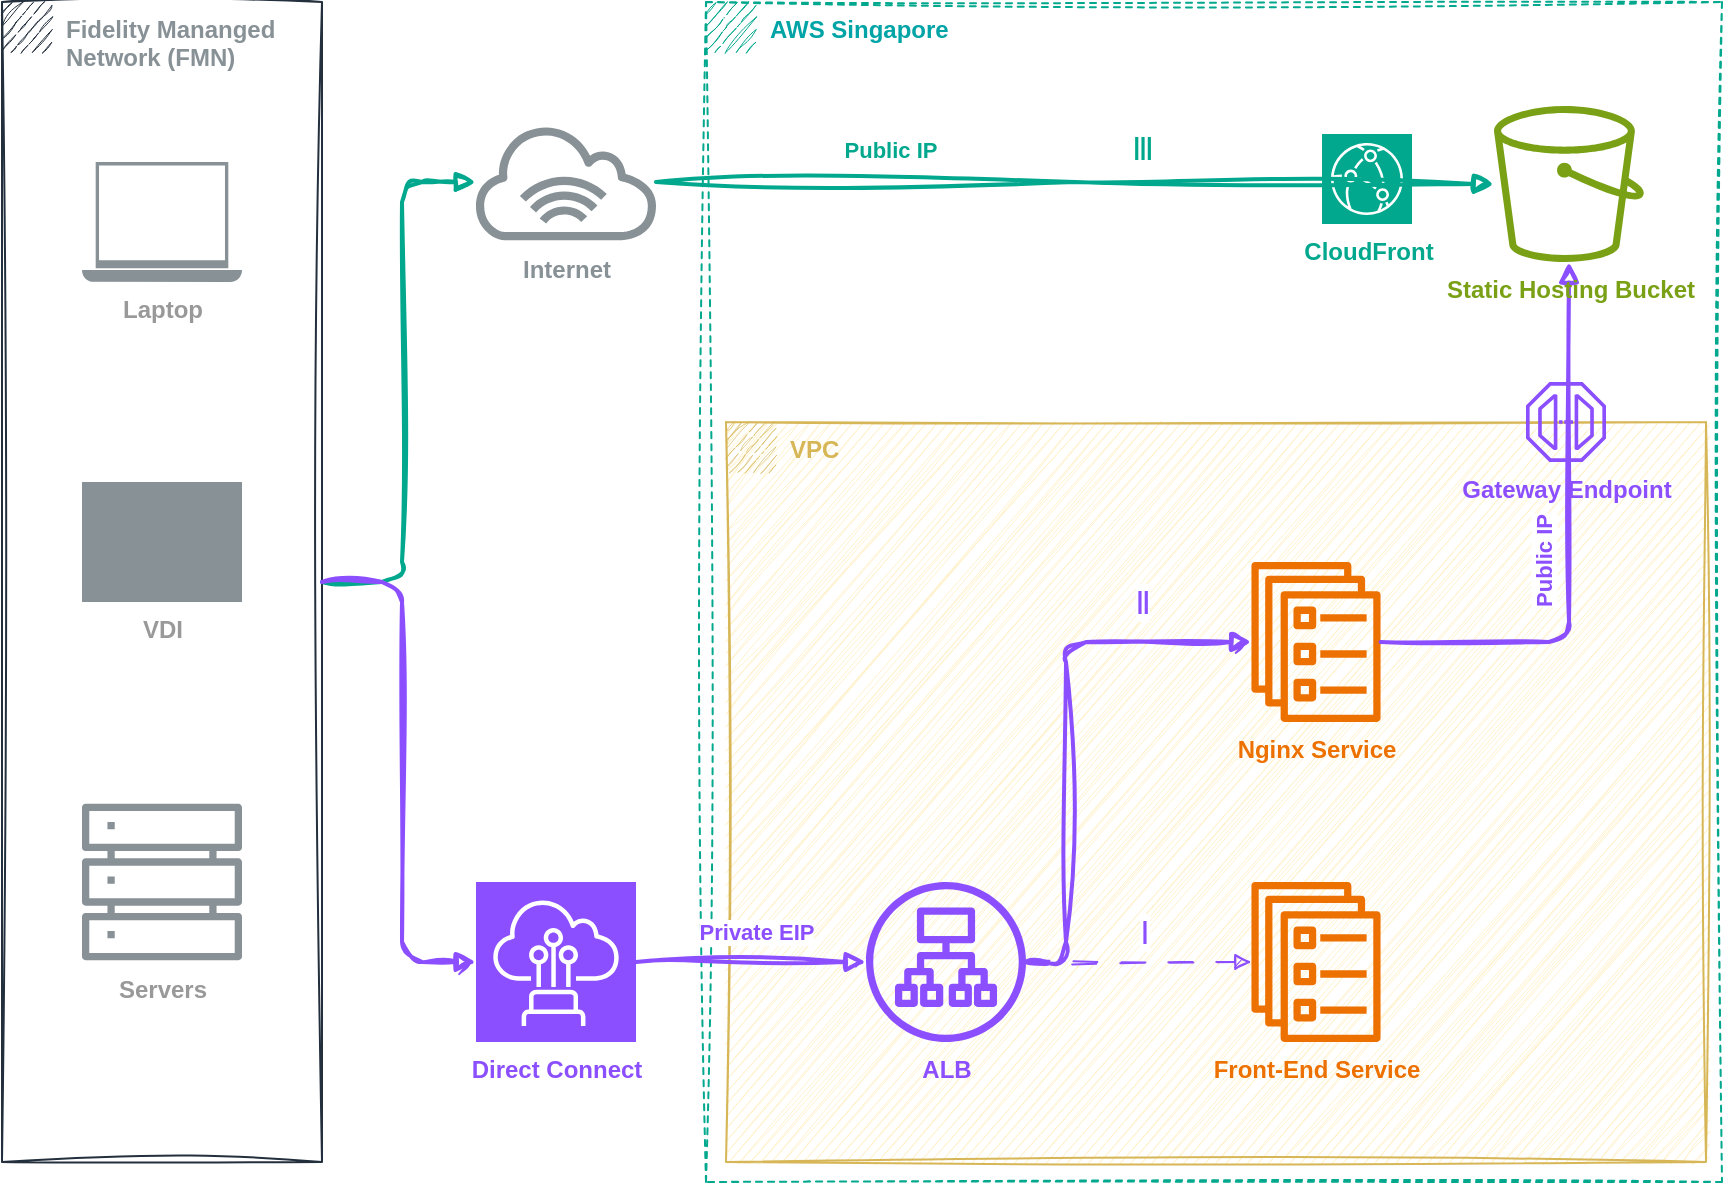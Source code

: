 <mxfile version="27.0.1">
  <diagram name="第 1 页" id="dTVFixLPCWqq3Uhtt8Iw">
    <mxGraphModel dx="1188" dy="676" grid="1" gridSize="10" guides="1" tooltips="1" connect="1" arrows="1" fold="1" page="1" pageScale="1" pageWidth="827" pageHeight="1169" math="0" shadow="0">
      <root>
        <mxCell id="0" />
        <mxCell id="1" parent="0" />
        <mxCell id="RwlgTqlIwdwXNtscQH5a-1" value="&lt;font style=&quot;color: rgb(135, 145, 150);&quot;&gt;&lt;b style=&quot;&quot;&gt;Fidelity Mananged Network (FMN)&lt;/b&gt;&lt;/font&gt;" style="points=[[0,0],[0.25,0],[0.5,0],[0.75,0],[1,0],[1,0.25],[1,0.5],[1,0.75],[1,1],[0.75,1],[0.5,1],[0.25,1],[0,1],[0,0.75],[0,0.5],[0,0.25]];outlineConnect=0;html=1;whiteSpace=wrap;fontSize=12;fontStyle=0;container=1;pointerEvents=0;collapsible=0;recursiveResize=0;shape=mxgraph.aws4.group;grIcon=mxgraph.aws4.group_corporate_data_center;fillColor=none;verticalAlign=top;align=left;spacingLeft=30;dashed=0;sketch=1;curveFitting=1;jiggle=2;strokeColor=#232F3D;" parent="1" vertex="1">
          <mxGeometry x="200" y="120" width="160" height="580" as="geometry" />
        </mxCell>
        <mxCell id="RwlgTqlIwdwXNtscQH5a-16" value="&lt;font style=&quot;color: rgb(153, 153, 153);&quot;&gt;&lt;b&gt;Servers&lt;/b&gt;&lt;/font&gt;" style="sketch=0;outlineConnect=0;fontColor=#232F3E;gradientColor=none;fillColor=#879196;strokeColor=none;verticalLabelPosition=bottom;verticalAlign=top;align=center;html=1;fontSize=12;fontStyle=0;aspect=fixed;pointerEvents=1;shape=mxgraph.aws4.servers;strokeWidth=1;" parent="RwlgTqlIwdwXNtscQH5a-1" vertex="1">
          <mxGeometry x="40" y="400" width="80" height="80" as="geometry" />
        </mxCell>
        <mxCell id="RwlgTqlIwdwXNtscQH5a-19" value="&lt;font style=&quot;color: rgb(153, 153, 153);&quot;&gt;&lt;b&gt;VDI&lt;/b&gt;&lt;/font&gt;" style="sketch=1;verticalLabelPosition=bottom;sketch=0;aspect=fixed;html=1;verticalAlign=top;strokeColor=none;fillColor=#879196;align=center;outlineConnect=0;pointerEvents=1;shape=mxgraph.citrix2.desktop;curveFitting=1;jiggle=2;" parent="RwlgTqlIwdwXNtscQH5a-1" vertex="1">
          <mxGeometry x="40" y="240" width="80" height="60" as="geometry" />
        </mxCell>
        <mxCell id="RwlgTqlIwdwXNtscQH5a-23" value="&lt;font style=&quot;color: rgb(153, 153, 153);&quot;&gt;&lt;b&gt;Laptop&lt;/b&gt;&lt;/font&gt;" style="sketch=0;pointerEvents=1;shadow=0;dashed=0;html=1;strokeColor=none;fillColor=#879196;aspect=fixed;labelPosition=center;verticalLabelPosition=bottom;verticalAlign=top;align=center;outlineConnect=0;shape=mxgraph.vvd.laptop;" parent="RwlgTqlIwdwXNtscQH5a-1" vertex="1">
          <mxGeometry x="40" y="80" width="80" height="60" as="geometry" />
        </mxCell>
        <mxCell id="RwlgTqlIwdwXNtscQH5a-2" value="&lt;b&gt;&lt;font style=&quot;color: rgb(0, 164, 166);&quot;&gt;AWS Singapore&lt;/font&gt;&lt;/b&gt;" style="points=[[0,0],[0.25,0],[0.5,0],[0.75,0],[1,0],[1,0.25],[1,0.5],[1,0.75],[1,1],[0.75,1],[0.5,1],[0.25,1],[0,1],[0,0.75],[0,0.5],[0,0.25]];outlineConnect=0;html=1;whiteSpace=wrap;fontSize=12;fontStyle=0;container=1;pointerEvents=0;collapsible=0;recursiveResize=0;shape=mxgraph.aws4.group;grIcon=mxgraph.aws4.group_region;strokeColor=#01A88D;fillColor=none;verticalAlign=top;align=left;spacingLeft=30;dashed=1;sketch=1;curveFitting=1;jiggle=2;" parent="1" vertex="1">
          <mxGeometry x="552" y="120" width="508" height="590" as="geometry" />
        </mxCell>
        <mxCell id="RwlgTqlIwdwXNtscQH5a-26" value="&lt;b&gt;&lt;font style=&quot;color: rgb(214, 182, 86);&quot;&gt;VPC&lt;/font&gt;&lt;/b&gt;" style="points=[[0,0],[0.25,0],[0.5,0],[0.75,0],[1,0],[1,0.25],[1,0.5],[1,0.75],[1,1],[0.75,1],[0.5,1],[0.25,1],[0,1],[0,0.75],[0,0.5],[0,0.25]];outlineConnect=0;html=1;whiteSpace=wrap;fontSize=12;fontStyle=0;container=1;pointerEvents=0;collapsible=0;recursiveResize=0;shape=mxgraph.aws4.group;grIcon=mxgraph.aws4.group_vpc2;strokeColor=#D6B656;fillColor=#FFF2CC;verticalAlign=top;align=left;spacingLeft=30;dashed=0;sketch=1;curveFitting=1;jiggle=2;" parent="RwlgTqlIwdwXNtscQH5a-2" vertex="1">
          <mxGeometry x="10" y="210" width="490" height="370" as="geometry" />
        </mxCell>
        <mxCell id="RwlgTqlIwdwXNtscQH5a-38" value="&lt;font style=&quot;color: rgb(140, 79, 255);&quot;&gt;&lt;b style=&quot;&quot;&gt;ALB&lt;/b&gt;&lt;/font&gt;" style="sketch=0;outlineConnect=0;fontColor=#232F3E;gradientColor=none;fillColor=#8C4FFF;strokeColor=none;dashed=0;verticalLabelPosition=bottom;verticalAlign=top;align=center;html=1;fontSize=12;fontStyle=0;aspect=fixed;pointerEvents=1;shape=mxgraph.aws4.application_load_balancer;" parent="RwlgTqlIwdwXNtscQH5a-26" vertex="1">
          <mxGeometry x="70" y="230" width="80" height="80" as="geometry" />
        </mxCell>
        <mxCell id="RwlgTqlIwdwXNtscQH5a-40" value="&lt;font style=&quot;color: rgb(237, 113, 0);&quot;&gt;&lt;b style=&quot;&quot;&gt;Front-End Service&lt;/b&gt;&lt;/font&gt;" style="sketch=0;outlineConnect=0;fontColor=#232F3E;gradientColor=none;fillColor=#ED7100;strokeColor=none;dashed=0;verticalLabelPosition=bottom;verticalAlign=top;align=center;html=1;fontSize=12;fontStyle=0;aspect=fixed;pointerEvents=1;shape=mxgraph.aws4.ecs_service;" parent="RwlgTqlIwdwXNtscQH5a-26" vertex="1">
          <mxGeometry x="260" y="230" width="70" height="80" as="geometry" />
        </mxCell>
        <mxCell id="RwlgTqlIwdwXNtscQH5a-42" value="&lt;font style=&quot;color: rgb(237, 113, 0);&quot;&gt;&lt;b style=&quot;&quot;&gt;Nginx Service&lt;/b&gt;&lt;/font&gt;" style="outlineConnect=0;fontColor=#232F3E;gradientColor=none;fillColor=#ED7100;strokeColor=default;dashed=0;verticalLabelPosition=bottom;verticalAlign=top;align=center;html=1;fontSize=12;fontStyle=0;aspect=fixed;pointerEvents=1;shape=mxgraph.aws4.ecs_service;fillStyle=auto;" parent="RwlgTqlIwdwXNtscQH5a-26" vertex="1">
          <mxGeometry x="260" y="70" width="70" height="80" as="geometry" />
        </mxCell>
        <mxCell id="RwlgTqlIwdwXNtscQH5a-50" value="" style="edgeStyle=orthogonalEdgeStyle;html=1;endArrow=block;elbow=vertical;startArrow=none;endFill=1;strokeColor=#8C4FFF;rounded=0;strokeWidth=1;curved=1;dashed=1;shadow=0;sketch=1;curveFitting=1;jiggle=2;dashPattern=12 12;" parent="RwlgTqlIwdwXNtscQH5a-26" source="RwlgTqlIwdwXNtscQH5a-38" target="RwlgTqlIwdwXNtscQH5a-40" edge="1">
          <mxGeometry width="100" relative="1" as="geometry">
            <mxPoint x="170" y="120" as="sourcePoint" />
            <mxPoint x="270" y="120" as="targetPoint" />
          </mxGeometry>
        </mxCell>
        <mxCell id="RwlgTqlIwdwXNtscQH5a-58" value="&lt;span style=&quot;font-family: sans-serif; font-size: 16px; text-align: left; text-wrap-mode: wrap;&quot;&gt;&lt;font style=&quot;color: rgb(140, 79, 255);&quot;&gt;Ⅰ&lt;/font&gt;&lt;/span&gt;" style="edgeLabel;html=1;align=center;verticalAlign=middle;resizable=0;points=[];" parent="RwlgTqlIwdwXNtscQH5a-50" vertex="1" connectable="0">
          <mxGeometry x="0.053" y="4" relative="1" as="geometry">
            <mxPoint x="-1" y="-11" as="offset" />
          </mxGeometry>
        </mxCell>
        <mxCell id="RwlgTqlIwdwXNtscQH5a-51" value="" style="edgeStyle=orthogonalEdgeStyle;html=1;endArrow=block;elbow=vertical;startArrow=none;endFill=1;strokeColor=#8C4FFF;rounded=1;strokeWidth=2;curved=0;shadow=0;sketch=1;curveFitting=1;jiggle=2;fillColor=#d5e8d4;" parent="RwlgTqlIwdwXNtscQH5a-26" source="RwlgTqlIwdwXNtscQH5a-38" target="RwlgTqlIwdwXNtscQH5a-42" edge="1">
          <mxGeometry width="100" relative="1" as="geometry">
            <mxPoint x="160" y="150" as="sourcePoint" />
            <mxPoint x="260" y="150" as="targetPoint" />
            <Array as="points">
              <mxPoint x="170" y="270" />
              <mxPoint x="170" y="110" />
            </Array>
          </mxGeometry>
        </mxCell>
        <mxCell id="RwlgTqlIwdwXNtscQH5a-59" value="&lt;span style=&quot;font-family: sans-serif; font-size: 16px; text-align: left; text-wrap-mode: wrap;&quot;&gt;&lt;font style=&quot;color: rgb(140, 79, 255);&quot;&gt;Ⅱ&lt;/font&gt;&lt;/span&gt;" style="edgeLabel;html=1;align=center;verticalAlign=middle;resizable=0;points=[];fontColor=#B286DF;" parent="RwlgTqlIwdwXNtscQH5a-51" vertex="1" connectable="0">
          <mxGeometry x="0.429" relative="1" as="geometry">
            <mxPoint x="23" y="-20" as="offset" />
          </mxGeometry>
        </mxCell>
        <mxCell id="RwlgTqlIwdwXNtscQH5a-53" value="" style="edgeStyle=orthogonalEdgeStyle;html=1;endArrow=block;elbow=vertical;startArrow=none;endFill=1;strokeColor=#8C4FFF;rounded=1;strokeWidth=2;curved=0;shadow=0;sketch=1;curveFitting=1;jiggle=2;fillColor=#d5e8d4;gradientColor=#97d077;" parent="RwlgTqlIwdwXNtscQH5a-2" source="RwlgTqlIwdwXNtscQH5a-42" target="RwlgTqlIwdwXNtscQH5a-70" edge="1">
          <mxGeometry width="100" relative="1" as="geometry">
            <mxPoint x="480" y="390" as="sourcePoint" />
            <mxPoint x="520" y="130" as="targetPoint" />
          </mxGeometry>
        </mxCell>
        <mxCell id="RwlgTqlIwdwXNtscQH5a-62" value="&lt;font style=&quot;color: rgb(140, 79, 255);&quot;&gt;&lt;span&gt;Public IP&lt;/span&gt;&lt;/font&gt;" style="edgeLabel;html=1;align=center;verticalAlign=middle;resizable=0;points=[];rotation=270;fontColor=#B286DF;fontStyle=1" parent="RwlgTqlIwdwXNtscQH5a-53" vertex="1" connectable="0">
          <mxGeometry x="0.134" y="-2" relative="1" as="geometry">
            <mxPoint x="-15" y="27" as="offset" />
          </mxGeometry>
        </mxCell>
        <mxCell id="RwlgTqlIwdwXNtscQH5a-39" value="&lt;font style=&quot;color: rgb(140, 79, 255);&quot;&gt;&lt;b style=&quot;&quot;&gt;Gateway Endpoint&lt;/b&gt;&lt;/font&gt;&lt;div&gt;&lt;br&gt;&lt;/div&gt;" style="sketch=0;outlineConnect=0;fontColor=#232F3E;gradientColor=none;fillColor=#8C4FFF;strokeColor=none;dashed=0;verticalLabelPosition=bottom;verticalAlign=top;align=center;html=1;fontSize=12;fontStyle=0;aspect=fixed;pointerEvents=1;shape=mxgraph.aws4.endpoint;" parent="RwlgTqlIwdwXNtscQH5a-2" vertex="1">
          <mxGeometry x="410" y="190" width="40" height="40" as="geometry" />
        </mxCell>
        <mxCell id="RwlgTqlIwdwXNtscQH5a-70" value="&lt;span&gt;&lt;b style=&quot;&quot;&gt;&lt;font style=&quot;color: rgb(122, 161, 22);&quot;&gt;Static Hosting Bucket&lt;/font&gt;&lt;/b&gt;&lt;/span&gt;" style="sketch=0;outlineConnect=0;fontColor=#232F3E;gradientColor=none;fillColor=#7AA116;strokeColor=none;dashed=0;verticalLabelPosition=bottom;verticalAlign=top;align=center;html=1;fontSize=12;fontStyle=0;aspect=fixed;pointerEvents=1;shape=mxgraph.aws4.bucket;" parent="RwlgTqlIwdwXNtscQH5a-2" vertex="1">
          <mxGeometry x="394" y="52" width="75" height="78" as="geometry" />
        </mxCell>
        <mxCell id="YDn-UxqQ0qau8v8FdMIM-1" value="&lt;font style=&quot;color: rgb(1, 168, 141);&quot;&gt;&lt;b&gt;CloudFront&lt;/b&gt;&lt;/font&gt;" style="points=[[0,0,0],[0.25,0,0],[0.5,0,0],[0.75,0,0],[1,0,0],[0,1,0],[0.25,1,0],[0.5,1,0],[0.75,1,0],[1,1,0],[0,0.25,0],[0,0.5,0],[0,0.75,0],[1,0.25,0],[1,0.5,0],[1,0.75,0]];outlineConnect=0;fontColor=#232F3E;fillColor=#01A88D;strokeColor=#ffffff;dashed=0;verticalLabelPosition=bottom;verticalAlign=top;align=center;html=1;fontSize=12;fontStyle=0;aspect=fixed;shape=mxgraph.aws4.resourceIcon;resIcon=mxgraph.aws4.cloudfront;" parent="RwlgTqlIwdwXNtscQH5a-2" vertex="1">
          <mxGeometry x="308" y="66" width="45" height="45" as="geometry" />
        </mxCell>
        <mxCell id="RwlgTqlIwdwXNtscQH5a-15" value="&lt;b&gt;&lt;font style=&quot;color: rgb(135, 145, 150);&quot;&gt;Internet&lt;/font&gt;&lt;/b&gt;" style="sketch=0;outlineConnect=0;fontColor=#232F3E;gradientColor=none;fillColor=#879196;strokeColor=none;dashed=0;verticalLabelPosition=bottom;verticalAlign=top;align=center;html=1;fontSize=12;fontStyle=0;aspect=fixed;pointerEvents=1;shape=mxgraph.aws4.internet_alt1;fillStyle=auto;" parent="1" vertex="1">
          <mxGeometry x="437" y="180" width="90" height="60" as="geometry" />
        </mxCell>
        <mxCell id="RwlgTqlIwdwXNtscQH5a-24" value="&lt;font style=&quot;color: rgb(140, 79, 255);&quot;&gt;&lt;b style=&quot;&quot;&gt;Direct Connect&lt;/b&gt;&lt;/font&gt;" style="points=[[0,0,0],[0.25,0,0],[0.5,0,0],[0.75,0,0],[1,0,0],[0,1,0],[0.25,1,0],[0.5,1,0],[0.75,1,0],[1,1,0],[0,0.25,0],[0,0.5,0],[0,0.75,0],[1,0.25,0],[1,0.5,0],[1,0.75,0]];outlineConnect=0;fontColor=#232F3E;fillColor=#8C4FFF;strokeColor=#ffffff;dashed=0;verticalLabelPosition=bottom;verticalAlign=top;align=center;html=1;fontSize=12;fontStyle=0;aspect=fixed;shape=mxgraph.aws4.resourceIcon;resIcon=mxgraph.aws4.direct_connect;" parent="1" vertex="1">
          <mxGeometry x="437" y="560" width="80" height="80" as="geometry" />
        </mxCell>
        <mxCell id="RwlgTqlIwdwXNtscQH5a-47" value="" style="edgeStyle=orthogonalEdgeStyle;html=1;endArrow=block;elbow=vertical;startArrow=none;endFill=1;strokeColor=#01A88D;rounded=1;strokeWidth=2;curved=0;shadow=0;sketch=1;curveFitting=1;jiggle=2;fillColor=#dae8fc;" parent="1" source="RwlgTqlIwdwXNtscQH5a-1" target="RwlgTqlIwdwXNtscQH5a-15" edge="1">
          <mxGeometry width="100" relative="1" as="geometry">
            <mxPoint x="490" y="370" as="sourcePoint" />
            <mxPoint x="590" y="370" as="targetPoint" />
            <Array as="points">
              <mxPoint x="400" y="410" />
              <mxPoint x="400" y="210" />
            </Array>
          </mxGeometry>
        </mxCell>
        <mxCell id="RwlgTqlIwdwXNtscQH5a-48" value="" style="edgeStyle=orthogonalEdgeStyle;html=1;endArrow=block;elbow=vertical;startArrow=none;endFill=1;strokeColor=#8C4FFF;rounded=1;strokeWidth=2;curved=0;shadow=0;sketch=1;curveFitting=1;jiggle=2;fillColor=#d5e8d4;gradientColor=#97d077;" parent="1" source="RwlgTqlIwdwXNtscQH5a-1" target="RwlgTqlIwdwXNtscQH5a-24" edge="1">
          <mxGeometry width="100" relative="1" as="geometry">
            <mxPoint x="540" y="410" as="sourcePoint" />
            <mxPoint x="640" y="410" as="targetPoint" />
            <Array as="points">
              <mxPoint x="400" y="410" />
              <mxPoint x="400" y="600" />
            </Array>
          </mxGeometry>
        </mxCell>
        <mxCell id="RwlgTqlIwdwXNtscQH5a-49" value="" style="edgeStyle=orthogonalEdgeStyle;html=1;endArrow=block;elbow=vertical;startArrow=none;endFill=1;strokeColor=#8C4FFF;rounded=0;exitX=1;exitY=0.5;exitDx=0;exitDy=0;exitPerimeter=0;strokeWidth=2;fillColor=#d5e8d4;gradientColor=#97d077;sketch=1;curveFitting=1;jiggle=2;" parent="1" source="RwlgTqlIwdwXNtscQH5a-24" target="RwlgTqlIwdwXNtscQH5a-38" edge="1">
          <mxGeometry width="100" relative="1" as="geometry">
            <mxPoint x="790" y="500" as="sourcePoint" />
            <mxPoint x="750" y="599" as="targetPoint" />
          </mxGeometry>
        </mxCell>
        <mxCell id="RwlgTqlIwdwXNtscQH5a-56" value="&lt;font style=&quot;color: rgb(140, 79, 255);&quot;&gt;&lt;b&gt;Private EIP&lt;/b&gt;&lt;/font&gt;" style="edgeLabel;html=1;align=center;verticalAlign=middle;resizable=0;points=[];" parent="RwlgTqlIwdwXNtscQH5a-49" vertex="1" connectable="0">
          <mxGeometry x="-0.051" y="-1" relative="1" as="geometry">
            <mxPoint x="5" y="-16" as="offset" />
          </mxGeometry>
        </mxCell>
        <mxCell id="RwlgTqlIwdwXNtscQH5a-55" value="" style="edgeStyle=orthogonalEdgeStyle;html=1;endArrow=block;elbow=vertical;startArrow=none;endFill=1;strokeColor=#01A88D;rounded=0;strokeWidth=2;jumpStyle=none;shadow=0;sketch=1;curveFitting=1;jiggle=2;flowAnimation=0;fillColor=#dae8fc;" parent="1" source="RwlgTqlIwdwXNtscQH5a-15" target="RwlgTqlIwdwXNtscQH5a-70" edge="1">
          <mxGeometry width="100" relative="1" as="geometry">
            <mxPoint x="790" y="210" as="sourcePoint" />
            <mxPoint x="1032" y="210" as="targetPoint" />
          </mxGeometry>
        </mxCell>
        <mxCell id="RwlgTqlIwdwXNtscQH5a-57" value="&lt;font style=&quot;&quot;&gt;Public IP&lt;/font&gt;" style="edgeLabel;html=1;align=center;verticalAlign=middle;resizable=0;points=[];fontColor=#01A88D;fontStyle=1;labelBackgroundColor=none;" parent="RwlgTqlIwdwXNtscQH5a-55" vertex="1" connectable="0">
          <mxGeometry x="0.071" y="-2" relative="1" as="geometry">
            <mxPoint x="-107" y="-19" as="offset" />
          </mxGeometry>
        </mxCell>
        <mxCell id="RwlgTqlIwdwXNtscQH5a-60" value="&lt;span style=&quot;font-family: sans-serif; font-size: 16px; text-align: left; text-wrap-mode: wrap;&quot;&gt;Ⅲ&lt;/span&gt;" style="edgeLabel;html=1;align=center;verticalAlign=middle;resizable=0;points=[];fontColor=#01A88D;labelBackgroundColor=none;" parent="RwlgTqlIwdwXNtscQH5a-55" vertex="1" connectable="0">
          <mxGeometry x="0.209" y="-2" relative="1" as="geometry">
            <mxPoint x="-10" y="-20" as="offset" />
          </mxGeometry>
        </mxCell>
      </root>
    </mxGraphModel>
  </diagram>
</mxfile>
